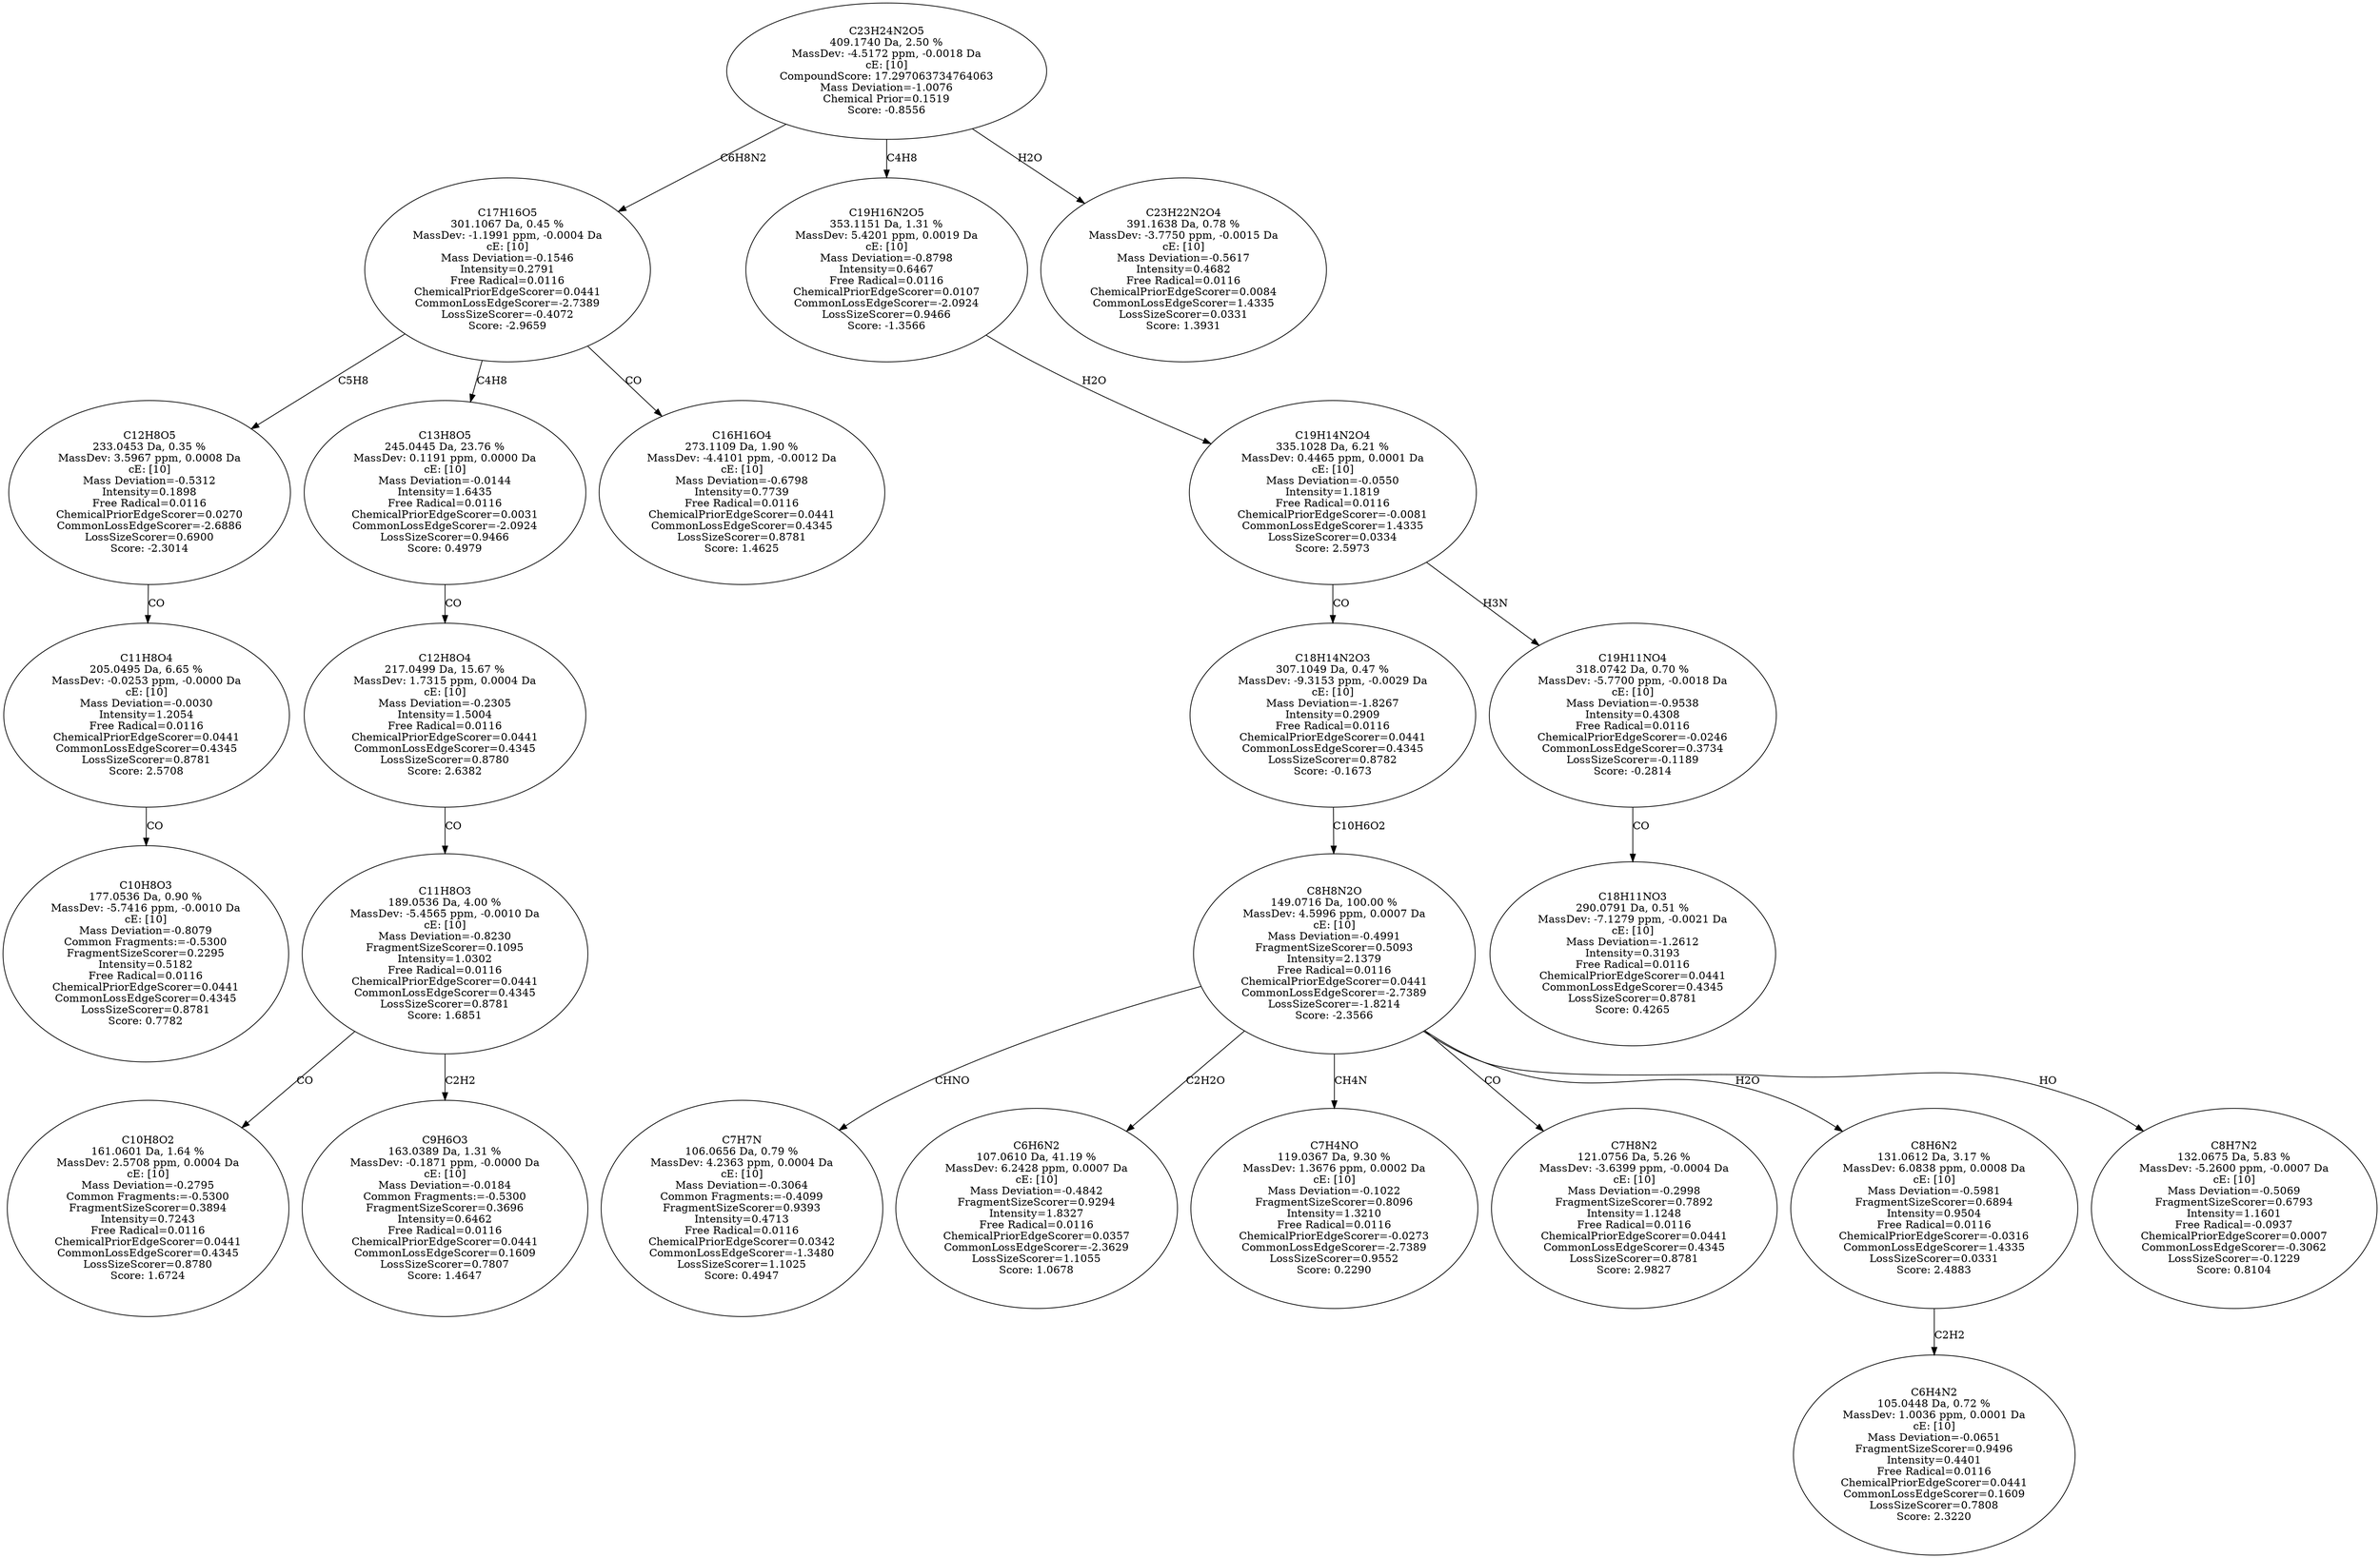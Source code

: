 strict digraph {
v1 [label="C10H8O3\n177.0536 Da, 0.90 %\nMassDev: -5.7416 ppm, -0.0010 Da\ncE: [10]\nMass Deviation=-0.8079\nCommon Fragments:=-0.5300\nFragmentSizeScorer=0.2295\nIntensity=0.5182\nFree Radical=0.0116\nChemicalPriorEdgeScorer=0.0441\nCommonLossEdgeScorer=0.4345\nLossSizeScorer=0.8781\nScore: 0.7782"];
v2 [label="C11H8O4\n205.0495 Da, 6.65 %\nMassDev: -0.0253 ppm, -0.0000 Da\ncE: [10]\nMass Deviation=-0.0030\nIntensity=1.2054\nFree Radical=0.0116\nChemicalPriorEdgeScorer=0.0441\nCommonLossEdgeScorer=0.4345\nLossSizeScorer=0.8781\nScore: 2.5708"];
v3 [label="C12H8O5\n233.0453 Da, 0.35 %\nMassDev: 3.5967 ppm, 0.0008 Da\ncE: [10]\nMass Deviation=-0.5312\nIntensity=0.1898\nFree Radical=0.0116\nChemicalPriorEdgeScorer=0.0270\nCommonLossEdgeScorer=-2.6886\nLossSizeScorer=0.6900\nScore: -2.3014"];
v4 [label="C10H8O2\n161.0601 Da, 1.64 %\nMassDev: 2.5708 ppm, 0.0004 Da\ncE: [10]\nMass Deviation=-0.2795\nCommon Fragments:=-0.5300\nFragmentSizeScorer=0.3894\nIntensity=0.7243\nFree Radical=0.0116\nChemicalPriorEdgeScorer=0.0441\nCommonLossEdgeScorer=0.4345\nLossSizeScorer=0.8780\nScore: 1.6724"];
v5 [label="C9H6O3\n163.0389 Da, 1.31 %\nMassDev: -0.1871 ppm, -0.0000 Da\ncE: [10]\nMass Deviation=-0.0184\nCommon Fragments:=-0.5300\nFragmentSizeScorer=0.3696\nIntensity=0.6462\nFree Radical=0.0116\nChemicalPriorEdgeScorer=0.0441\nCommonLossEdgeScorer=0.1609\nLossSizeScorer=0.7807\nScore: 1.4647"];
v6 [label="C11H8O3\n189.0536 Da, 4.00 %\nMassDev: -5.4565 ppm, -0.0010 Da\ncE: [10]\nMass Deviation=-0.8230\nFragmentSizeScorer=0.1095\nIntensity=1.0302\nFree Radical=0.0116\nChemicalPriorEdgeScorer=0.0441\nCommonLossEdgeScorer=0.4345\nLossSizeScorer=0.8781\nScore: 1.6851"];
v7 [label="C12H8O4\n217.0499 Da, 15.67 %\nMassDev: 1.7315 ppm, 0.0004 Da\ncE: [10]\nMass Deviation=-0.2305\nIntensity=1.5004\nFree Radical=0.0116\nChemicalPriorEdgeScorer=0.0441\nCommonLossEdgeScorer=0.4345\nLossSizeScorer=0.8780\nScore: 2.6382"];
v8 [label="C13H8O5\n245.0445 Da, 23.76 %\nMassDev: 0.1191 ppm, 0.0000 Da\ncE: [10]\nMass Deviation=-0.0144\nIntensity=1.6435\nFree Radical=0.0116\nChemicalPriorEdgeScorer=0.0031\nCommonLossEdgeScorer=-2.0924\nLossSizeScorer=0.9466\nScore: 0.4979"];
v9 [label="C16H16O4\n273.1109 Da, 1.90 %\nMassDev: -4.4101 ppm, -0.0012 Da\ncE: [10]\nMass Deviation=-0.6798\nIntensity=0.7739\nFree Radical=0.0116\nChemicalPriorEdgeScorer=0.0441\nCommonLossEdgeScorer=0.4345\nLossSizeScorer=0.8781\nScore: 1.4625"];
v10 [label="C17H16O5\n301.1067 Da, 0.45 %\nMassDev: -1.1991 ppm, -0.0004 Da\ncE: [10]\nMass Deviation=-0.1546\nIntensity=0.2791\nFree Radical=0.0116\nChemicalPriorEdgeScorer=0.0441\nCommonLossEdgeScorer=-2.7389\nLossSizeScorer=-0.4072\nScore: -2.9659"];
v11 [label="C7H7N\n106.0656 Da, 0.79 %\nMassDev: 4.2363 ppm, 0.0004 Da\ncE: [10]\nMass Deviation=-0.3064\nCommon Fragments:=-0.4099\nFragmentSizeScorer=0.9393\nIntensity=0.4713\nFree Radical=0.0116\nChemicalPriorEdgeScorer=0.0342\nCommonLossEdgeScorer=-1.3480\nLossSizeScorer=1.1025\nScore: 0.4947"];
v12 [label="C6H6N2\n107.0610 Da, 41.19 %\nMassDev: 6.2428 ppm, 0.0007 Da\ncE: [10]\nMass Deviation=-0.4842\nFragmentSizeScorer=0.9294\nIntensity=1.8327\nFree Radical=0.0116\nChemicalPriorEdgeScorer=0.0357\nCommonLossEdgeScorer=-2.3629\nLossSizeScorer=1.1055\nScore: 1.0678"];
v13 [label="C7H4NO\n119.0367 Da, 9.30 %\nMassDev: 1.3676 ppm, 0.0002 Da\ncE: [10]\nMass Deviation=-0.1022\nFragmentSizeScorer=0.8096\nIntensity=1.3210\nFree Radical=0.0116\nChemicalPriorEdgeScorer=-0.0273\nCommonLossEdgeScorer=-2.7389\nLossSizeScorer=0.9552\nScore: 0.2290"];
v14 [label="C7H8N2\n121.0756 Da, 5.26 %\nMassDev: -3.6399 ppm, -0.0004 Da\ncE: [10]\nMass Deviation=-0.2998\nFragmentSizeScorer=0.7892\nIntensity=1.1248\nFree Radical=0.0116\nChemicalPriorEdgeScorer=0.0441\nCommonLossEdgeScorer=0.4345\nLossSizeScorer=0.8781\nScore: 2.9827"];
v15 [label="C6H4N2\n105.0448 Da, 0.72 %\nMassDev: 1.0036 ppm, 0.0001 Da\ncE: [10]\nMass Deviation=-0.0651\nFragmentSizeScorer=0.9496\nIntensity=0.4401\nFree Radical=0.0116\nChemicalPriorEdgeScorer=0.0441\nCommonLossEdgeScorer=0.1609\nLossSizeScorer=0.7808\nScore: 2.3220"];
v16 [label="C8H6N2\n131.0612 Da, 3.17 %\nMassDev: 6.0838 ppm, 0.0008 Da\ncE: [10]\nMass Deviation=-0.5981\nFragmentSizeScorer=0.6894\nIntensity=0.9504\nFree Radical=0.0116\nChemicalPriorEdgeScorer=-0.0316\nCommonLossEdgeScorer=1.4335\nLossSizeScorer=0.0331\nScore: 2.4883"];
v17 [label="C8H7N2\n132.0675 Da, 5.83 %\nMassDev: -5.2600 ppm, -0.0007 Da\ncE: [10]\nMass Deviation=-0.5069\nFragmentSizeScorer=0.6793\nIntensity=1.1601\nFree Radical=-0.0937\nChemicalPriorEdgeScorer=0.0007\nCommonLossEdgeScorer=-0.3062\nLossSizeScorer=-0.1229\nScore: 0.8104"];
v18 [label="C8H8N2O\n149.0716 Da, 100.00 %\nMassDev: 4.5996 ppm, 0.0007 Da\ncE: [10]\nMass Deviation=-0.4991\nFragmentSizeScorer=0.5093\nIntensity=2.1379\nFree Radical=0.0116\nChemicalPriorEdgeScorer=0.0441\nCommonLossEdgeScorer=-2.7389\nLossSizeScorer=-1.8214\nScore: -2.3566"];
v19 [label="C18H14N2O3\n307.1049 Da, 0.47 %\nMassDev: -9.3153 ppm, -0.0029 Da\ncE: [10]\nMass Deviation=-1.8267\nIntensity=0.2909\nFree Radical=0.0116\nChemicalPriorEdgeScorer=0.0441\nCommonLossEdgeScorer=0.4345\nLossSizeScorer=0.8782\nScore: -0.1673"];
v20 [label="C18H11NO3\n290.0791 Da, 0.51 %\nMassDev: -7.1279 ppm, -0.0021 Da\ncE: [10]\nMass Deviation=-1.2612\nIntensity=0.3193\nFree Radical=0.0116\nChemicalPriorEdgeScorer=0.0441\nCommonLossEdgeScorer=0.4345\nLossSizeScorer=0.8781\nScore: 0.4265"];
v21 [label="C19H11NO4\n318.0742 Da, 0.70 %\nMassDev: -5.7700 ppm, -0.0018 Da\ncE: [10]\nMass Deviation=-0.9538\nIntensity=0.4308\nFree Radical=0.0116\nChemicalPriorEdgeScorer=-0.0246\nCommonLossEdgeScorer=0.3734\nLossSizeScorer=-0.1189\nScore: -0.2814"];
v22 [label="C19H14N2O4\n335.1028 Da, 6.21 %\nMassDev: 0.4465 ppm, 0.0001 Da\ncE: [10]\nMass Deviation=-0.0550\nIntensity=1.1819\nFree Radical=0.0116\nChemicalPriorEdgeScorer=-0.0081\nCommonLossEdgeScorer=1.4335\nLossSizeScorer=0.0334\nScore: 2.5973"];
v23 [label="C19H16N2O5\n353.1151 Da, 1.31 %\nMassDev: 5.4201 ppm, 0.0019 Da\ncE: [10]\nMass Deviation=-0.8798\nIntensity=0.6467\nFree Radical=0.0116\nChemicalPriorEdgeScorer=0.0107\nCommonLossEdgeScorer=-2.0924\nLossSizeScorer=0.9466\nScore: -1.3566"];
v24 [label="C23H22N2O4\n391.1638 Da, 0.78 %\nMassDev: -3.7750 ppm, -0.0015 Da\ncE: [10]\nMass Deviation=-0.5617\nIntensity=0.4682\nFree Radical=0.0116\nChemicalPriorEdgeScorer=0.0084\nCommonLossEdgeScorer=1.4335\nLossSizeScorer=0.0331\nScore: 1.3931"];
v25 [label="C23H24N2O5\n409.1740 Da, 2.50 %\nMassDev: -4.5172 ppm, -0.0018 Da\ncE: [10]\nCompoundScore: 17.297063734764063\nMass Deviation=-1.0076\nChemical Prior=0.1519\nScore: -0.8556"];
v2 -> v1 [label="CO"];
v3 -> v2 [label="CO"];
v10 -> v3 [label="C5H8"];
v6 -> v4 [label="CO"];
v6 -> v5 [label="C2H2"];
v7 -> v6 [label="CO"];
v8 -> v7 [label="CO"];
v10 -> v8 [label="C4H8"];
v10 -> v9 [label="CO"];
v25 -> v10 [label="C6H8N2"];
v18 -> v11 [label="CHNO"];
v18 -> v12 [label="C2H2O"];
v18 -> v13 [label="CH4N"];
v18 -> v14 [label="CO"];
v16 -> v15 [label="C2H2"];
v18 -> v16 [label="H2O"];
v18 -> v17 [label="HO"];
v19 -> v18 [label="C10H6O2"];
v22 -> v19 [label="CO"];
v21 -> v20 [label="CO"];
v22 -> v21 [label="H3N"];
v23 -> v22 [label="H2O"];
v25 -> v23 [label="C4H8"];
v25 -> v24 [label="H2O"];
}